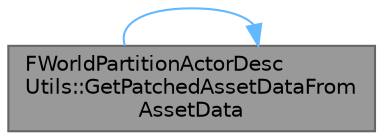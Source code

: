 digraph "FWorldPartitionActorDescUtils::GetPatchedAssetDataFromAssetData"
{
 // INTERACTIVE_SVG=YES
 // LATEX_PDF_SIZE
  bgcolor="transparent";
  edge [fontname=Helvetica,fontsize=10,labelfontname=Helvetica,labelfontsize=10];
  node [fontname=Helvetica,fontsize=10,shape=box,height=0.2,width=0.4];
  rankdir="RL";
  Node1 [id="Node000001",label="FWorldPartitionActorDesc\lUtils::GetPatchedAssetDataFrom\lAssetData",height=0.2,width=0.4,color="gray40", fillcolor="grey60", style="filled", fontcolor="black",tooltip="Patches an actor descriptor's asset data."];
  Node1 -> Node1 [id="edge1_Node000001_Node000001",dir="back",color="steelblue1",style="solid",tooltip=" "];
}

